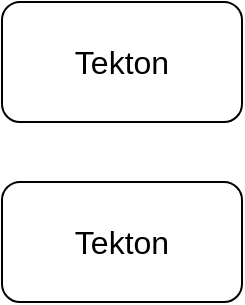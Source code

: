<mxfile version="20.2.8" type="github">
  <diagram id="25U_jgIlRNu1aJHxnEs8" name="ページ1">
    <mxGraphModel dx="1580" dy="889" grid="1" gridSize="10" guides="1" tooltips="1" connect="1" arrows="1" fold="1" page="1" pageScale="1" pageWidth="1169" pageHeight="827" math="0" shadow="0">
      <root>
        <mxCell id="0" />
        <mxCell id="1" parent="0" />
        <mxCell id="eRsEQnPnBJw4EXT8kVjJ-1" value="Tekton" style="rounded=1;whiteSpace=wrap;html=1;fontSize=16;" vertex="1" parent="1">
          <mxGeometry x="170" y="160" width="120" height="60" as="geometry" />
        </mxCell>
        <mxCell id="eRsEQnPnBJw4EXT8kVjJ-2" value="Tekton" style="rounded=1;whiteSpace=wrap;html=1;fontSize=16;" vertex="1" parent="1">
          <mxGeometry x="170" y="250" width="120" height="60" as="geometry" />
        </mxCell>
      </root>
    </mxGraphModel>
  </diagram>
</mxfile>
